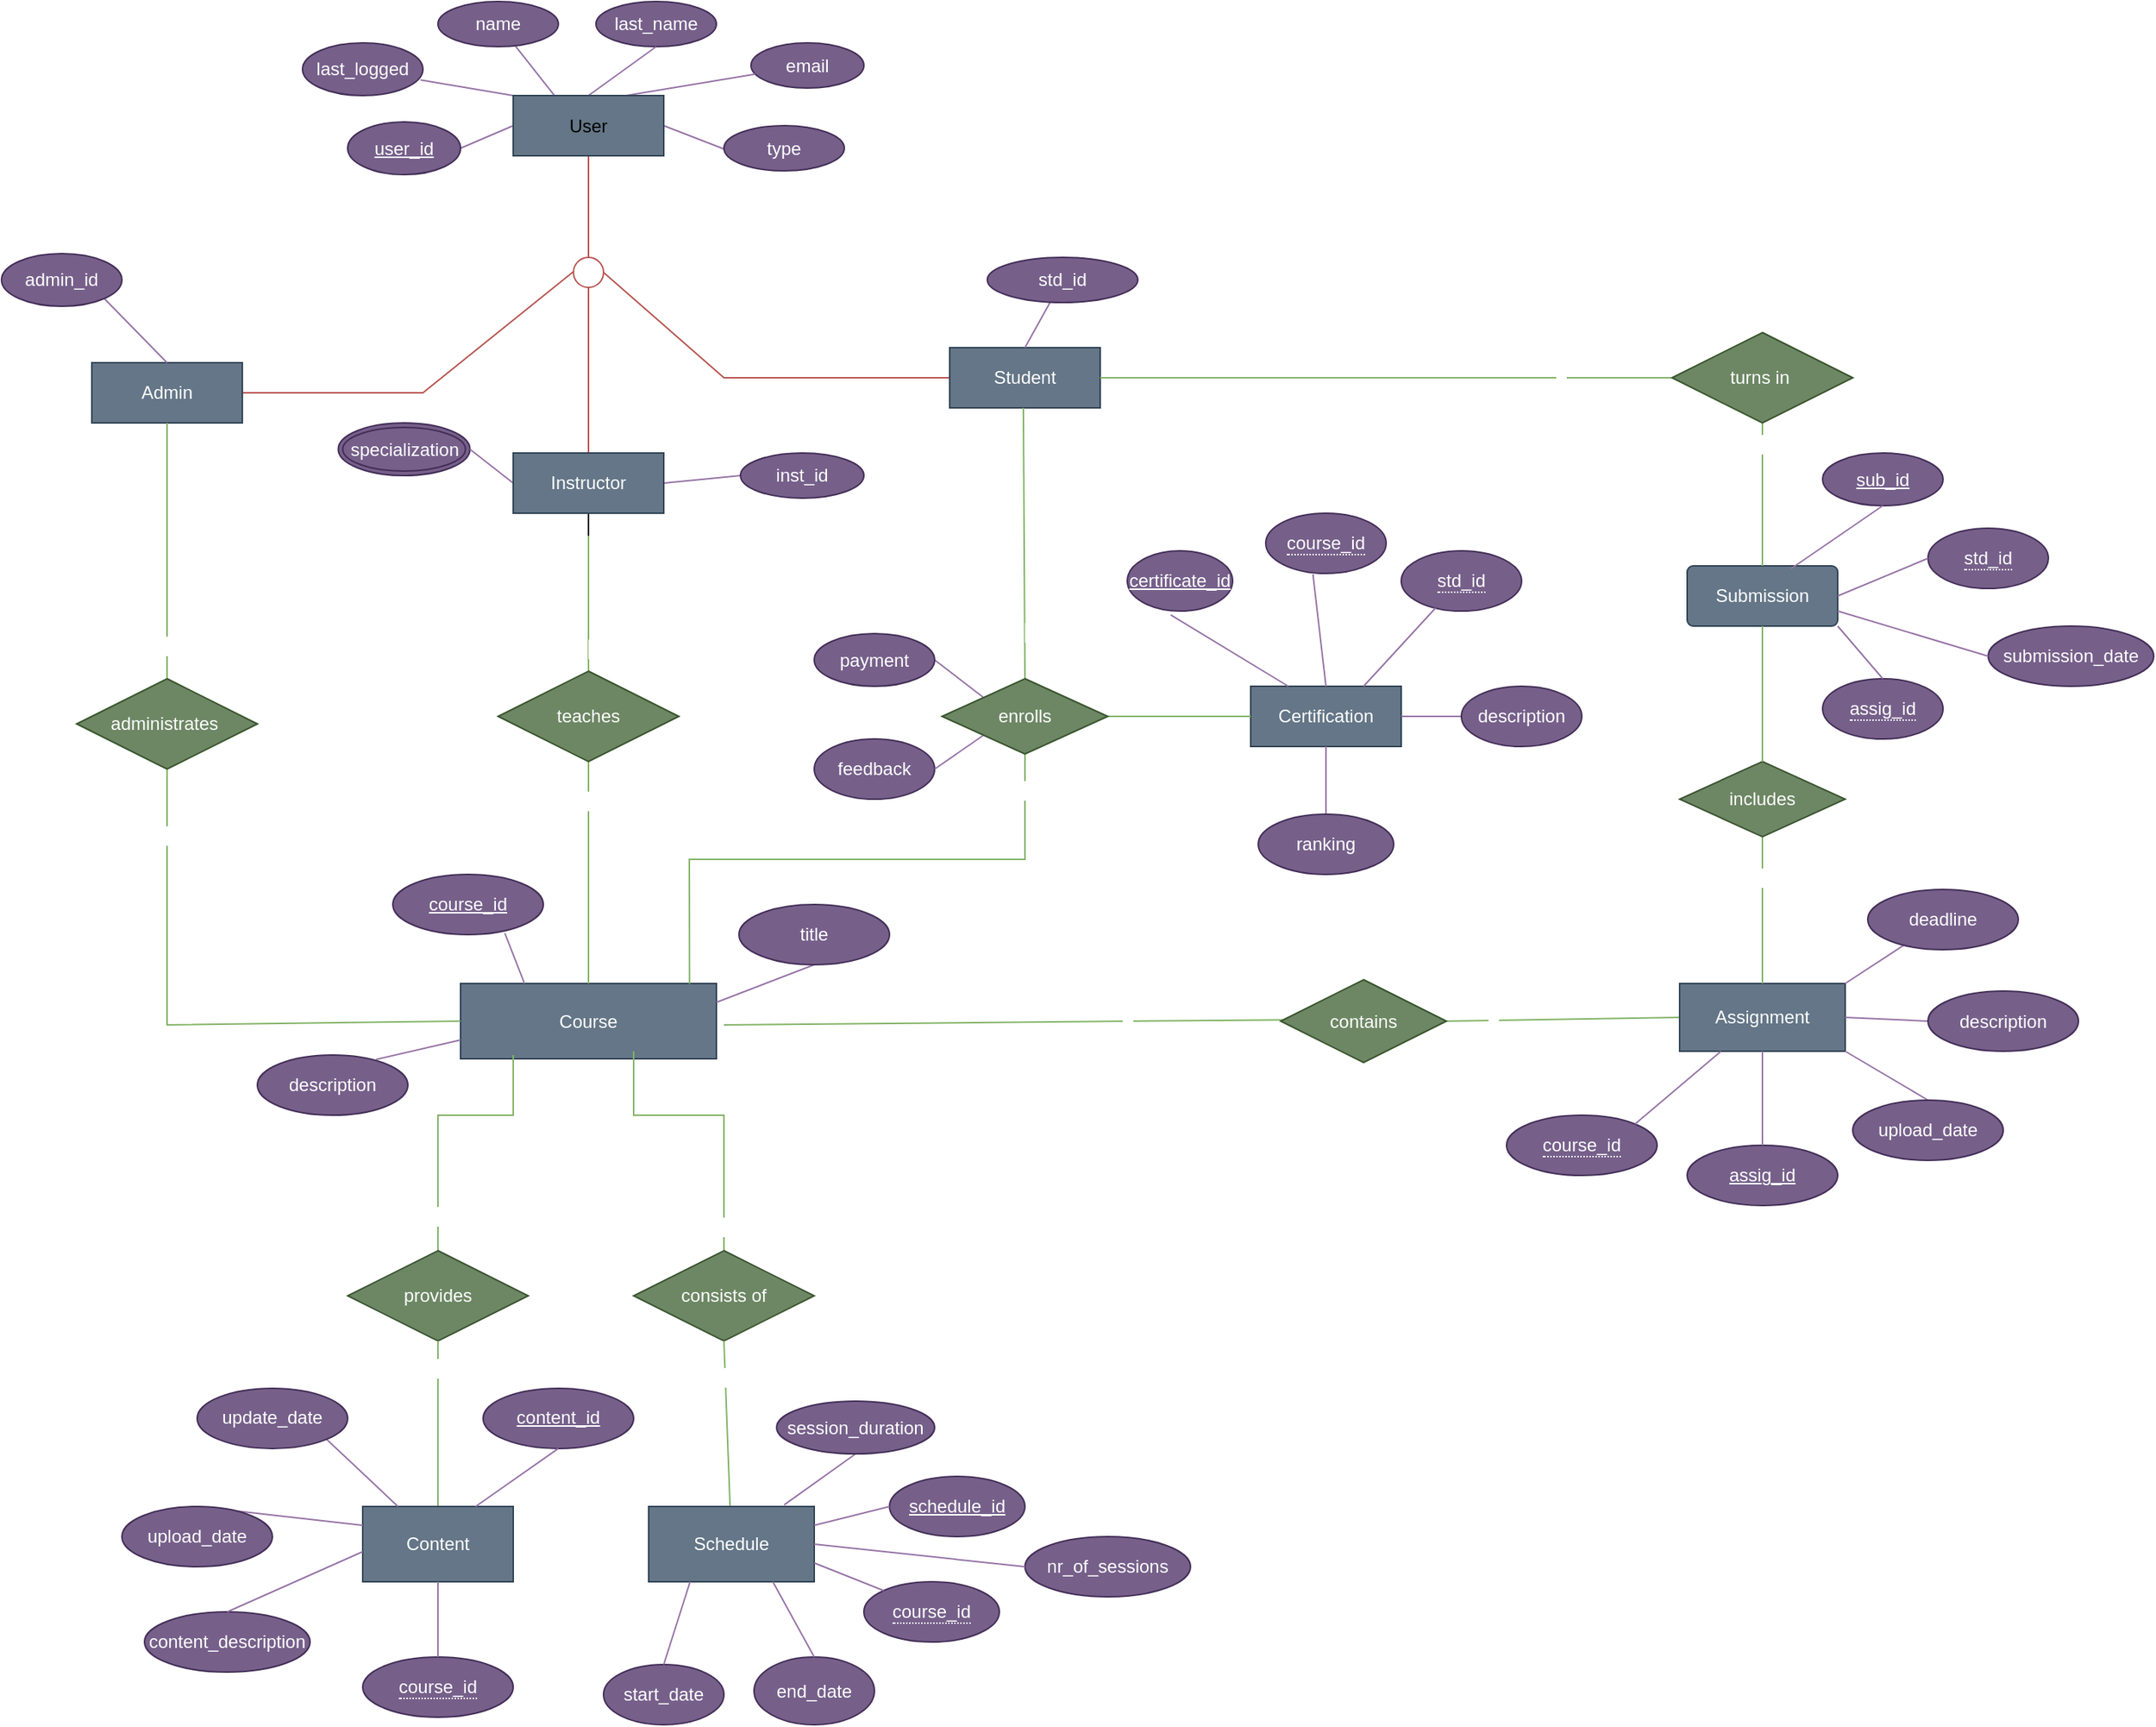 <mxfile pages="1">
    <diagram name="Page-1" id="Ex_LOpiX1bTE0HjQlcWH">
        <mxGraphModel dx="2077" dy="2112" grid="1" gridSize="10" guides="1" tooltips="1" connect="1" arrows="1" fold="1" page="1" pageScale="1" pageWidth="850" pageHeight="1100" background="none" math="0" shadow="0">
            <root>
                <mxCell id="0"/>
                <mxCell id="1" parent="0"/>
                <mxCell id="QeVsfK4hTUTbqEL9YIG4-4" value="&lt;font&gt;d&lt;/font&gt;" style="ellipse;whiteSpace=wrap;html=1;aspect=fixed;fillColor=none;strokeColor=#b85450;fontColor=#FFFFFF;" parent="1" vertex="1">
                    <mxGeometry x="100" y="120" width="20" height="20" as="geometry"/>
                </mxCell>
                <mxCell id="QeVsfK4hTUTbqEL9YIG4-6" value="" style="endArrow=none;html=1;rounded=0;entryX=0.5;entryY=0;entryDx=0;entryDy=0;fillColor=#f8cecc;strokeColor=#b85450;fontColor=#FFFFFF;startArrow=none;" parent="1" target="QeVsfK4hTUTbqEL9YIG4-4" edge="1">
                    <mxGeometry relative="1" as="geometry">
                        <mxPoint x="110" y="70" as="sourcePoint"/>
                        <mxPoint x="270" y="100" as="targetPoint"/>
                    </mxGeometry>
                </mxCell>
                <mxCell id="QeVsfK4hTUTbqEL9YIG4-10" value="" style="endArrow=none;html=1;rounded=0;entryX=0;entryY=0.5;entryDx=0;entryDy=0;fillColor=#f8cecc;strokeColor=#b85450;fontColor=#FFFFFF;" parent="1" target="QeVsfK4hTUTbqEL9YIG4-17" edge="1">
                    <mxGeometry relative="1" as="geometry">
                        <mxPoint x="120" y="130" as="sourcePoint"/>
                        <mxPoint x="180" y="190.5" as="targetPoint"/>
                        <Array as="points">
                            <mxPoint x="200" y="200"/>
                        </Array>
                    </mxGeometry>
                </mxCell>
                <mxCell id="QeVsfK4hTUTbqEL9YIG4-11" value="" style="endArrow=none;html=1;rounded=0;entryX=0.5;entryY=0;entryDx=0;entryDy=0;fillColor=#f8cecc;strokeColor=#b85450;fontColor=#FFFFFF;" parent="1" target="QeVsfK4hTUTbqEL9YIG4-16" edge="1">
                    <mxGeometry relative="1" as="geometry">
                        <mxPoint x="110" y="140" as="sourcePoint"/>
                        <mxPoint x="110" y="230" as="targetPoint"/>
                    </mxGeometry>
                </mxCell>
                <mxCell id="QeVsfK4hTUTbqEL9YIG4-13" value="" style="endArrow=none;html=1;rounded=0;exitX=1;exitY=0.5;exitDx=0;exitDy=0;fillColor=#f8cecc;strokeColor=#b85450;fontColor=#FFFFFF;" parent="1" source="QeVsfK4hTUTbqEL9YIG4-15" edge="1">
                    <mxGeometry relative="1" as="geometry">
                        <mxPoint x="20" y="180" as="sourcePoint"/>
                        <mxPoint x="100" y="129.5" as="targetPoint"/>
                        <Array as="points">
                            <mxPoint y="210"/>
                        </Array>
                    </mxGeometry>
                </mxCell>
                <mxCell id="QeVsfK4hTUTbqEL9YIG4-15" value="Admin" style="whiteSpace=wrap;html=1;align=center;fillColor=#647687;strokeColor=#314354;fontColor=#ffffff;" parent="1" vertex="1">
                    <mxGeometry x="-220" y="190" width="100" height="40" as="geometry"/>
                </mxCell>
                <mxCell id="QeVsfK4hTUTbqEL9YIG4-17" value="Student" style="whiteSpace=wrap;html=1;align=center;fillColor=#647687;strokeColor=#314354;fontColor=#ffffff;" parent="1" vertex="1">
                    <mxGeometry x="350" y="180" width="100" height="40" as="geometry"/>
                </mxCell>
                <mxCell id="QeVsfK4hTUTbqEL9YIG4-91" style="edgeStyle=orthogonalEdgeStyle;rounded=0;orthogonalLoop=1;jettySize=auto;html=1;fontColor=#FFFFFF;" parent="1" edge="1">
                    <mxGeometry relative="1" as="geometry">
                        <mxPoint x="130" y="660" as="targetPoint"/>
                        <mxPoint x="130" y="660" as="sourcePoint"/>
                    </mxGeometry>
                </mxCell>
                <mxCell id="QeVsfK4hTUTbqEL9YIG4-21" value="Course" style="whiteSpace=wrap;html=1;align=center;fillColor=#647687;strokeColor=#314354;fontColor=#ffffff;" parent="1" vertex="1">
                    <mxGeometry x="25" y="602.5" width="170" height="50" as="geometry"/>
                </mxCell>
                <mxCell id="QeVsfK4hTUTbqEL9YIG4-24" value="enrolls" style="shape=rhombus;perimeter=rhombusPerimeter;whiteSpace=wrap;html=1;align=center;fillColor=#d5e8d4;strokeColor=#82b366;fontColor=#FFFFFF;" parent="1" vertex="1">
                    <mxGeometry x="345" y="400" width="110" height="50" as="geometry"/>
                </mxCell>
                <mxCell id="QeVsfK4hTUTbqEL9YIG4-32" value="" style="endArrow=none;html=1;rounded=0;exitX=0.5;exitY=1;exitDx=0;exitDy=0;fillColor=#d5e8d4;strokeColor=#82b366;fontColor=#FFFFFF;" parent="1" source="QeVsfK4hTUTbqEL9YIG4-15" target="QeVsfK4hTUTbqEL9YIG4-33" edge="1">
                    <mxGeometry relative="1" as="geometry">
                        <mxPoint x="-180" y="240" as="sourcePoint"/>
                        <mxPoint x="-22" y="440" as="targetPoint"/>
                    </mxGeometry>
                </mxCell>
                <mxCell id="QeVsfK4hTUTbqEL9YIG4-36" value="1" style="edgeLabel;html=1;align=center;verticalAlign=middle;resizable=0;points=[];fontColor=#FFFFFF;" parent="QeVsfK4hTUTbqEL9YIG4-32" vertex="1" connectable="0">
                    <mxGeometry x="0.744" relative="1" as="geometry">
                        <mxPoint as="offset"/>
                    </mxGeometry>
                </mxCell>
                <mxCell id="QeVsfK4hTUTbqEL9YIG4-33" value="administrates&amp;nbsp;" style="shape=rhombus;perimeter=rhombusPerimeter;whiteSpace=wrap;html=1;align=center;fillColor=#d5e8d4;strokeColor=#82b366;fontColor=#FFFFFF;" parent="1" vertex="1">
                    <mxGeometry x="-230" y="400" width="120" height="60" as="geometry"/>
                </mxCell>
                <mxCell id="QeVsfK4hTUTbqEL9YIG4-34" value="" style="endArrow=none;html=1;rounded=0;exitX=0.5;exitY=1;exitDx=0;exitDy=0;entryX=0;entryY=0.5;entryDx=0;entryDy=0;fillColor=#d5e8d4;strokeColor=#82b366;fontColor=#FFFFFF;" parent="1" source="QeVsfK4hTUTbqEL9YIG4-33" target="QeVsfK4hTUTbqEL9YIG4-21" edge="1">
                    <mxGeometry relative="1" as="geometry">
                        <mxPoint x="-60" y="520" as="sourcePoint"/>
                        <mxPoint x="-20" y="550" as="targetPoint"/>
                        <Array as="points">
                            <mxPoint x="-170" y="630"/>
                        </Array>
                    </mxGeometry>
                </mxCell>
                <mxCell id="QeVsfK4hTUTbqEL9YIG4-37" value="N" style="edgeLabel;html=1;align=center;verticalAlign=middle;resizable=0;points=[];fontColor=#FFFFFF;" parent="QeVsfK4hTUTbqEL9YIG4-34" vertex="1" connectable="0">
                    <mxGeometry x="-0.762" y="-2" relative="1" as="geometry">
                        <mxPoint as="offset"/>
                    </mxGeometry>
                </mxCell>
                <mxCell id="QeVsfK4hTUTbqEL9YIG4-35" value="" style="endArrow=none;html=1;rounded=0;exitX=0.5;exitY=1;exitDx=0;exitDy=0;entryX=0.5;entryY=0;entryDx=0;entryDy=0;fontColor=#FFFFFF;" parent="1" source="QeVsfK4hTUTbqEL9YIG4-16" target="QeVsfK4hTUTbqEL9YIG4-38" edge="1">
                    <mxGeometry relative="1" as="geometry">
                        <mxPoint x="80" y="330" as="sourcePoint"/>
                        <mxPoint x="110" y="370" as="targetPoint"/>
                    </mxGeometry>
                </mxCell>
                <mxCell id="QeVsfK4hTUTbqEL9YIG4-40" value="N" style="edgeLabel;html=1;align=center;verticalAlign=middle;resizable=0;points=[];fontColor=#FFFFFF;" parent="QeVsfK4hTUTbqEL9YIG4-35" vertex="1" connectable="0">
                    <mxGeometry x="0.652" y="4" relative="1" as="geometry">
                        <mxPoint as="offset"/>
                    </mxGeometry>
                </mxCell>
                <mxCell id="QeVsfK4hTUTbqEL9YIG4-38" value="teaches" style="shape=rhombus;perimeter=rhombusPerimeter;whiteSpace=wrap;html=1;align=center;fillColor=#d5e8d4;strokeColor=#82b366;fontColor=#FFFFFF;" parent="1" vertex="1">
                    <mxGeometry x="50" y="395" width="120" height="60" as="geometry"/>
                </mxCell>
                <mxCell id="QeVsfK4hTUTbqEL9YIG4-39" value="" style="endArrow=none;html=1;rounded=0;exitX=0.5;exitY=1;exitDx=0;exitDy=0;entryX=0.5;entryY=0;entryDx=0;entryDy=0;fillColor=#d5e8d4;strokeColor=#82b366;fontColor=#FFFFFF;" parent="1" source="QeVsfK4hTUTbqEL9YIG4-38" target="QeVsfK4hTUTbqEL9YIG4-21" edge="1">
                    <mxGeometry relative="1" as="geometry">
                        <mxPoint x="90" y="510" as="sourcePoint"/>
                        <mxPoint x="110" y="590" as="targetPoint"/>
                    </mxGeometry>
                </mxCell>
                <mxCell id="QeVsfK4hTUTbqEL9YIG4-41" value="N" style="edgeLabel;html=1;align=center;verticalAlign=middle;resizable=0;points=[];fontColor=#FFFFFF;" parent="QeVsfK4hTUTbqEL9YIG4-39" vertex="1" connectable="0">
                    <mxGeometry x="-0.649" y="-3" relative="1" as="geometry">
                        <mxPoint as="offset"/>
                    </mxGeometry>
                </mxCell>
                <mxCell id="QeVsfK4hTUTbqEL9YIG4-42" value="" style="endArrow=none;html=1;rounded=0;entryX=0.06;entryY=0.483;entryDx=0;entryDy=0;entryPerimeter=0;fillColor=#d5e8d4;strokeColor=#82b366;fontColor=#FFFFFF;" parent="1" target="QeVsfK4hTUTbqEL9YIG4-44" edge="1">
                    <mxGeometry relative="1" as="geometry">
                        <mxPoint x="200" y="630" as="sourcePoint"/>
                        <mxPoint x="425" y="614.5" as="targetPoint"/>
                    </mxGeometry>
                </mxCell>
                <mxCell id="QeVsfK4hTUTbqEL9YIG4-62" value="1" style="edgeLabel;html=1;align=center;verticalAlign=middle;resizable=0;points=[];fontColor=#FFFFFF;" parent="QeVsfK4hTUTbqEL9YIG4-42" vertex="1" connectable="0">
                    <mxGeometry x="0.421" y="2" relative="1" as="geometry">
                        <mxPoint as="offset"/>
                    </mxGeometry>
                </mxCell>
                <mxCell id="QeVsfK4hTUTbqEL9YIG4-44" value="contains" style="shape=rhombus;perimeter=rhombusPerimeter;whiteSpace=wrap;html=1;align=center;fillColor=#d5e8d4;strokeColor=#82b366;fontColor=#FFFFFF;" parent="1" vertex="1">
                    <mxGeometry x="570" y="600" width="110" height="55" as="geometry"/>
                </mxCell>
                <mxCell id="QeVsfK4hTUTbqEL9YIG4-45" value="" style="endArrow=none;html=1;rounded=0;exitX=1;exitY=0.5;exitDx=0;exitDy=0;entryX=0;entryY=0.5;entryDx=0;entryDy=0;fillColor=#d5e8d4;strokeColor=#82b366;fontColor=#FFFFFF;" parent="1" source="QeVsfK4hTUTbqEL9YIG4-44" target="QeVsfK4hTUTbqEL9YIG4-46" edge="1">
                    <mxGeometry relative="1" as="geometry">
                        <mxPoint x="490" y="615" as="sourcePoint"/>
                        <mxPoint x="650" y="614.5" as="targetPoint"/>
                    </mxGeometry>
                </mxCell>
                <mxCell id="QeVsfK4hTUTbqEL9YIG4-63" value="N" style="edgeLabel;html=1;align=center;verticalAlign=middle;resizable=0;points=[];fontColor=#FFFFFF;" parent="QeVsfK4hTUTbqEL9YIG4-45" vertex="1" connectable="0">
                    <mxGeometry x="-0.607" y="-1" relative="1" as="geometry">
                        <mxPoint as="offset"/>
                    </mxGeometry>
                </mxCell>
                <mxCell id="QeVsfK4hTUTbqEL9YIG4-46" value="Assignment" style="whiteSpace=wrap;html=1;align=center;fillColor=#647687;strokeColor=#314354;fontColor=#ffffff;" parent="1" vertex="1">
                    <mxGeometry x="835" y="602.5" width="110" height="45" as="geometry"/>
                </mxCell>
                <mxCell id="QeVsfK4hTUTbqEL9YIG4-49" value="" style="endArrow=none;html=1;rounded=0;entryX=0.5;entryY=0;entryDx=0;entryDy=0;exitX=0.5;exitY=1;exitDx=0;exitDy=0;fillColor=#d5e8d4;strokeColor=#82b366;fontColor=#FFFFFF;" parent="1" source="QeVsfK4hTUTbqEL9YIG4-50" target="QeVsfK4hTUTbqEL9YIG4-46" edge="1">
                    <mxGeometry relative="1" as="geometry">
                        <mxPoint x="625" y="500" as="sourcePoint"/>
                        <mxPoint x="700" y="500" as="targetPoint"/>
                    </mxGeometry>
                </mxCell>
                <mxCell id="QeVsfK4hTUTbqEL9YIG4-60" value="1" style="edgeLabel;html=1;align=center;verticalAlign=middle;resizable=0;points=[];fontColor=#FFFFFF;" parent="QeVsfK4hTUTbqEL9YIG4-49" vertex="1" connectable="0">
                    <mxGeometry x="-0.447" y="2" relative="1" as="geometry">
                        <mxPoint as="offset"/>
                    </mxGeometry>
                </mxCell>
                <mxCell id="QeVsfK4hTUTbqEL9YIG4-50" value="includes" style="shape=rhombus;perimeter=rhombusPerimeter;whiteSpace=wrap;html=1;align=center;fillColor=#6d8764;strokeColor=#3A5431;fontColor=#FFFFFF;" parent="1" vertex="1">
                    <mxGeometry x="835" y="455" width="110" height="50" as="geometry"/>
                </mxCell>
                <mxCell id="QeVsfK4hTUTbqEL9YIG4-53" value="Submission" style="rounded=1;arcSize=10;whiteSpace=wrap;html=1;align=center;fillColor=#647687;strokeColor=#314354;fontColor=#ffffff;" parent="1" vertex="1">
                    <mxGeometry x="840" y="325" width="100" height="40" as="geometry"/>
                </mxCell>
                <mxCell id="QeVsfK4hTUTbqEL9YIG4-54" value="" style="endArrow=none;html=1;rounded=0;entryX=0;entryY=0.5;entryDx=0;entryDy=0;exitX=1;exitY=0.5;exitDx=0;exitDy=0;fillColor=#d5e8d4;strokeColor=#82b366;fontColor=#FFFFFF;" parent="1" source="QeVsfK4hTUTbqEL9YIG4-17" target="QeVsfK4hTUTbqEL9YIG4-55" edge="1">
                    <mxGeometry relative="1" as="geometry">
                        <mxPoint x="290" y="209.5" as="sourcePoint"/>
                        <mxPoint x="450" y="209.5" as="targetPoint"/>
                    </mxGeometry>
                </mxCell>
                <mxCell id="QeVsfK4hTUTbqEL9YIG4-58" value="1" style="edgeLabel;html=1;align=center;verticalAlign=middle;resizable=0;points=[];fontColor=#FFFFFF;" parent="QeVsfK4hTUTbqEL9YIG4-54" vertex="1" connectable="0">
                    <mxGeometry x="0.611" y="-1" relative="1" as="geometry">
                        <mxPoint as="offset"/>
                    </mxGeometry>
                </mxCell>
                <mxCell id="QeVsfK4hTUTbqEL9YIG4-55" value="turns in&amp;nbsp;" style="shape=rhombus;perimeter=rhombusPerimeter;whiteSpace=wrap;html=1;align=center;fillColor=#d5e8d4;strokeColor=#82b366;fontColor=#FFFFFF;" parent="1" vertex="1">
                    <mxGeometry x="830" y="170" width="120" height="60" as="geometry"/>
                </mxCell>
                <mxCell id="QeVsfK4hTUTbqEL9YIG4-57" value="" style="endArrow=none;html=1;rounded=0;entryX=0.5;entryY=0;entryDx=0;entryDy=0;exitX=0.5;exitY=1;exitDx=0;exitDy=0;fillColor=#d5e8d4;strokeColor=#82b366;fontColor=#FFFFFF;" parent="1" source="QeVsfK4hTUTbqEL9YIG4-55" target="QeVsfK4hTUTbqEL9YIG4-53" edge="1">
                    <mxGeometry relative="1" as="geometry">
                        <mxPoint x="880" y="240" as="sourcePoint"/>
                        <mxPoint x="835" y="290" as="targetPoint"/>
                        <Array as="points"/>
                    </mxGeometry>
                </mxCell>
                <mxCell id="QeVsfK4hTUTbqEL9YIG4-59" value="1" style="edgeLabel;html=1;align=center;verticalAlign=middle;resizable=0;points=[];fontColor=#FFFFFF;" parent="QeVsfK4hTUTbqEL9YIG4-57" vertex="1" connectable="0">
                    <mxGeometry x="-0.702" y="2" relative="1" as="geometry">
                        <mxPoint as="offset"/>
                    </mxGeometry>
                </mxCell>
                <mxCell id="QeVsfK4hTUTbqEL9YIG4-64" value="" style="endArrow=none;html=1;rounded=0;exitX=0.5;exitY=0;exitDx=0;exitDy=0;fillColor=#d5e8d4;strokeColor=#82b366;fontColor=#FFFFFF;" parent="1" source="QeVsfK4hTUTbqEL9YIG4-65" edge="1">
                    <mxGeometry relative="1" as="geometry">
                        <mxPoint x="-60" y="700" as="sourcePoint"/>
                        <mxPoint x="60" y="650" as="targetPoint"/>
                        <Array as="points">
                            <mxPoint x="10" y="700"/>
                            <mxPoint x="10" y="690"/>
                            <mxPoint x="60" y="690"/>
                        </Array>
                    </mxGeometry>
                </mxCell>
                <mxCell id="QeVsfK4hTUTbqEL9YIG4-78" value="1" style="edgeLabel;html=1;align=center;verticalAlign=middle;resizable=0;points=[];fontColor=#FFFFFF;" parent="QeVsfK4hTUTbqEL9YIG4-64" vertex="1" connectable="0">
                    <mxGeometry x="-0.746" y="-1" relative="1" as="geometry">
                        <mxPoint as="offset"/>
                    </mxGeometry>
                </mxCell>
                <mxCell id="QeVsfK4hTUTbqEL9YIG4-65" value="provides" style="shape=rhombus;perimeter=rhombusPerimeter;whiteSpace=wrap;html=1;align=center;fillColor=#6d8764;strokeColor=#3A5431;fontColor=#FFFFFF;" parent="1" vertex="1">
                    <mxGeometry x="-50" y="780" width="120" height="60" as="geometry"/>
                </mxCell>
                <mxCell id="QeVsfK4hTUTbqEL9YIG4-75" value="" style="endArrow=none;html=1;rounded=0;entryX=0.5;entryY=1;entryDx=0;entryDy=0;exitX=0.5;exitY=0;exitDx=0;exitDy=0;fillColor=#d5e8d4;strokeColor=#82b366;fontColor=#FFFFFF;" parent="1" source="QeVsfK4hTUTbqEL9YIG4-77" target="QeVsfK4hTUTbqEL9YIG4-65" edge="1">
                    <mxGeometry relative="1" as="geometry">
                        <mxPoint x="-390" y="700" as="sourcePoint"/>
                        <mxPoint x="-230" y="700" as="targetPoint"/>
                    </mxGeometry>
                </mxCell>
                <mxCell id="QeVsfK4hTUTbqEL9YIG4-79" value="N" style="edgeLabel;html=1;align=center;verticalAlign=middle;resizable=0;points=[];fontColor=#FFFFFF;" parent="QeVsfK4hTUTbqEL9YIG4-75" vertex="1" connectable="0">
                    <mxGeometry x="0.685" relative="1" as="geometry">
                        <mxPoint as="offset"/>
                    </mxGeometry>
                </mxCell>
                <mxCell id="QeVsfK4hTUTbqEL9YIG4-77" value="Content" style="whiteSpace=wrap;html=1;align=center;fillColor=#647687;strokeColor=#314354;fontColor=#ffffff;" parent="1" vertex="1">
                    <mxGeometry x="-40" y="950" width="100" height="50" as="geometry"/>
                </mxCell>
                <mxCell id="QeVsfK4hTUTbqEL9YIG4-80" value="" style="endArrow=none;html=1;rounded=0;exitX=0.75;exitY=1;exitDx=0;exitDy=0;entryX=0.5;entryY=0;entryDx=0;entryDy=0;fillColor=#d5e8d4;strokeColor=#82b366;fontColor=#FFFFFF;" parent="1" target="QeVsfK4hTUTbqEL9YIG4-81" edge="1">
                    <mxGeometry relative="1" as="geometry">
                        <mxPoint x="140" y="647.5" as="sourcePoint"/>
                        <mxPoint x="200" y="760" as="targetPoint"/>
                        <Array as="points">
                            <mxPoint x="140" y="690"/>
                            <mxPoint x="200" y="690"/>
                        </Array>
                    </mxGeometry>
                </mxCell>
                <mxCell id="QeVsfK4hTUTbqEL9YIG4-97" value="1" style="edgeLabel;html=1;align=center;verticalAlign=middle;resizable=0;points=[];fontColor=#FFFFFF;" parent="QeVsfK4hTUTbqEL9YIG4-80" vertex="1" connectable="0">
                    <mxGeometry x="0.836" y="2" relative="1" as="geometry">
                        <mxPoint as="offset"/>
                    </mxGeometry>
                </mxCell>
                <mxCell id="QeVsfK4hTUTbqEL9YIG4-81" value="consists of" style="shape=rhombus;perimeter=rhombusPerimeter;whiteSpace=wrap;html=1;align=center;fillColor=#6d8764;strokeColor=#3A5431;fontColor=#FFFFFF;" parent="1" vertex="1">
                    <mxGeometry x="140" y="780" width="120" height="60" as="geometry"/>
                </mxCell>
                <mxCell id="QeVsfK4hTUTbqEL9YIG4-82" value="" style="endArrow=none;html=1;rounded=0;exitX=0.5;exitY=1;exitDx=0;exitDy=0;fillColor=#d5e8d4;strokeColor=#82b366;fontColor=#FFFFFF;" parent="1" source="QeVsfK4hTUTbqEL9YIG4-81" target="QeVsfK4hTUTbqEL9YIG4-83" edge="1">
                    <mxGeometry relative="1" as="geometry">
                        <mxPoint x="170" y="910" as="sourcePoint"/>
                        <mxPoint x="220" y="920" as="targetPoint"/>
                    </mxGeometry>
                </mxCell>
                <mxCell id="QeVsfK4hTUTbqEL9YIG4-98" value="1" style="edgeLabel;html=1;align=center;verticalAlign=middle;resizable=0;points=[];fontColor=#FFFFFF;" parent="QeVsfK4hTUTbqEL9YIG4-82" vertex="1" connectable="0">
                    <mxGeometry x="-0.56" y="2" relative="1" as="geometry">
                        <mxPoint as="offset"/>
                    </mxGeometry>
                </mxCell>
                <mxCell id="QeVsfK4hTUTbqEL9YIG4-83" value="Schedule" style="whiteSpace=wrap;html=1;align=center;fillColor=#647687;strokeColor=#314354;fontColor=#FFFFFF;" parent="1" vertex="1">
                    <mxGeometry x="150" y="950" width="110" height="50" as="geometry"/>
                </mxCell>
                <mxCell id="QeVsfK4hTUTbqEL9YIG4-86" value="Certification" style="whiteSpace=wrap;html=1;align=center;fillColor=#647687;strokeColor=#314354;fontColor=#ffffff;" parent="1" vertex="1">
                    <mxGeometry x="550" y="405" width="100" height="40" as="geometry"/>
                </mxCell>
                <mxCell id="QeVsfK4hTUTbqEL9YIG4-87" value="" style="endArrow=none;html=1;rounded=0;exitX=1;exitY=0.5;exitDx=0;exitDy=0;entryX=0;entryY=0.5;entryDx=0;entryDy=0;fillColor=#d5e8d4;strokeColor=#82b366;fontColor=#FFFFFF;" parent="1" source="QeVsfK4hTUTbqEL9YIG4-24" target="QeVsfK4hTUTbqEL9YIG4-86" edge="1">
                    <mxGeometry relative="1" as="geometry">
                        <mxPoint x="290" y="430" as="sourcePoint"/>
                        <mxPoint x="380" y="375" as="targetPoint"/>
                    </mxGeometry>
                </mxCell>
                <mxCell id="QeVsfK4hTUTbqEL9YIG4-93" value="" style="endArrow=none;html=1;rounded=0;entryX=0.5;entryY=1;entryDx=0;entryDy=0;exitX=0.895;exitY=0.006;exitDx=0;exitDy=0;exitPerimeter=0;fillColor=#d5e8d4;strokeColor=#82b366;fontColor=#FFFFFF;" parent="1" source="QeVsfK4hTUTbqEL9YIG4-21" target="QeVsfK4hTUTbqEL9YIG4-24" edge="1">
                    <mxGeometry relative="1" as="geometry">
                        <mxPoint x="180" y="590" as="sourcePoint"/>
                        <mxPoint x="340" y="420" as="targetPoint"/>
                        <Array as="points">
                            <mxPoint x="177" y="520"/>
                            <mxPoint x="400" y="520"/>
                        </Array>
                    </mxGeometry>
                </mxCell>
                <mxCell id="QeVsfK4hTUTbqEL9YIG4-94" value="N" style="edgeLabel;html=1;align=center;verticalAlign=middle;resizable=0;points=[];fontColor=#FFFFFF;" parent="QeVsfK4hTUTbqEL9YIG4-93" vertex="1" connectable="0">
                    <mxGeometry x="0.877" relative="1" as="geometry">
                        <mxPoint as="offset"/>
                    </mxGeometry>
                </mxCell>
                <mxCell id="QeVsfK4hTUTbqEL9YIG4-130" value="last_name" style="ellipse;whiteSpace=wrap;html=1;align=center;fillColor=#76608a;strokeColor=#432D57;fontColor=#FFFFFF;" parent="1" vertex="1">
                    <mxGeometry x="115" y="-50" width="80" height="30" as="geometry"/>
                </mxCell>
                <mxCell id="QeVsfK4hTUTbqEL9YIG4-133" value="email" style="ellipse;whiteSpace=wrap;html=1;align=center;fillColor=#76608a;strokeColor=#432D57;fontColor=#FFFFFF;" parent="1" vertex="1">
                    <mxGeometry x="218" y="-22.5" width="75" height="30" as="geometry"/>
                </mxCell>
                <mxCell id="QeVsfK4hTUTbqEL9YIG4-134" value="" style="endArrow=none;html=1;rounded=0;entryX=0.75;entryY=0;entryDx=0;entryDy=0;fillColor=#e1d5e7;strokeColor=#9673a6;fontColor=#FFFFFF;" parent="1" source="QeVsfK4hTUTbqEL9YIG4-133" edge="1" target="20">
                    <mxGeometry relative="1" as="geometry">
                        <mxPoint x="100" y="270" as="sourcePoint"/>
                        <mxPoint x="160" y="32.5" as="targetPoint"/>
                    </mxGeometry>
                </mxCell>
                <mxCell id="QeVsfK4hTUTbqEL9YIG4-135" value="" style="endArrow=none;html=1;rounded=0;exitX=0.312;exitY=0.121;exitDx=0;exitDy=0;exitPerimeter=0;fillColor=#e1d5e7;strokeColor=#9673a6;fontColor=#FFFFFF;" parent="1" target="QeVsfK4hTUTbqEL9YIG4-136" edge="1" source="20">
                    <mxGeometry relative="1" as="geometry">
                        <mxPoint x="96.8" y="33.9" as="sourcePoint"/>
                        <mxPoint x="320" y="160" as="targetPoint"/>
                    </mxGeometry>
                </mxCell>
                <mxCell id="QeVsfK4hTUTbqEL9YIG4-136" value="name" style="ellipse;whiteSpace=wrap;html=1;align=center;fillColor=#76608a;strokeColor=#432D57;fontColor=#FFFFFF;" parent="1" vertex="1">
                    <mxGeometry x="10" y="-50" width="80" height="30" as="geometry"/>
                </mxCell>
                <mxCell id="QeVsfK4hTUTbqEL9YIG4-137" value="" style="endArrow=none;html=1;rounded=0;exitX=0.5;exitY=1;exitDx=0;exitDy=0;entryX=0.5;entryY=0;entryDx=0;entryDy=0;fillColor=#e1d5e7;strokeColor=#9673a6;fontColor=#FFFFFF;" parent="1" source="QeVsfK4hTUTbqEL9YIG4-130" edge="1" target="20">
                    <mxGeometry relative="1" as="geometry">
                        <mxPoint x="160" y="160" as="sourcePoint"/>
                        <mxPoint x="123.2" y="33.1" as="targetPoint"/>
                    </mxGeometry>
                </mxCell>
                <mxCell id="QeVsfK4hTUTbqEL9YIG4-151" value="&lt;span style=&quot;border-bottom: 1px dotted&quot;&gt;course_id&lt;/span&gt;" style="ellipse;whiteSpace=wrap;html=1;align=center;fillColor=#76608a;strokeColor=#432D57;fontColor=#FFFFFF;" parent="1" vertex="1">
                    <mxGeometry x="560" y="290" width="80" height="40" as="geometry"/>
                </mxCell>
                <mxCell id="QeVsfK4hTUTbqEL9YIG4-152" value="certificate_id" style="ellipse;whiteSpace=wrap;html=1;align=center;fontStyle=4;fillColor=#76608a;strokeColor=#432D57;fontColor=#FFFFFF;" parent="1" vertex="1">
                    <mxGeometry x="468" y="315" width="70" height="40" as="geometry"/>
                </mxCell>
                <mxCell id="QeVsfK4hTUTbqEL9YIG4-158" value="&lt;span style=&quot;border-bottom: 1px dotted&quot;&gt;std_id&lt;/span&gt;" style="ellipse;whiteSpace=wrap;html=1;align=center;fillColor=#76608a;strokeColor=#432D57;fontColor=#FFFFFF;" parent="1" vertex="1">
                    <mxGeometry x="650" y="315" width="80" height="40" as="geometry"/>
                </mxCell>
                <mxCell id="QeVsfK4hTUTbqEL9YIG4-159" value="" style="endArrow=none;html=1;rounded=0;exitX=0.788;exitY=0.075;exitDx=0;exitDy=0;exitPerimeter=0;entryX=0;entryY=0.75;entryDx=0;entryDy=0;fillColor=#e1d5e7;strokeColor=#9673a6;fontColor=#FFFFFF;" parent="1" source="QeVsfK4hTUTbqEL9YIG4-170" target="QeVsfK4hTUTbqEL9YIG4-21" edge="1">
                    <mxGeometry relative="1" as="geometry">
                        <mxPoint x="-20" y="655" as="sourcePoint"/>
                        <mxPoint x="140" y="655" as="targetPoint"/>
                    </mxGeometry>
                </mxCell>
                <mxCell id="QeVsfK4hTUTbqEL9YIG4-160" value="" style="endArrow=none;html=1;rounded=0;exitX=0.744;exitY=0.975;exitDx=0;exitDy=0;exitPerimeter=0;entryX=0.25;entryY=0;entryDx=0;entryDy=0;fillColor=#e1d5e7;strokeColor=#9673a6;fontColor=#FFFFFF;" parent="1" source="QeVsfK4hTUTbqEL9YIG4-167" target="QeVsfK4hTUTbqEL9YIG4-21" edge="1">
                    <mxGeometry relative="1" as="geometry">
                        <mxPoint x="190" y="560" as="sourcePoint"/>
                        <mxPoint x="350" y="560" as="targetPoint"/>
                    </mxGeometry>
                </mxCell>
                <mxCell id="QeVsfK4hTUTbqEL9YIG4-161" value="" style="endArrow=none;html=1;rounded=0;entryX=0.392;entryY=1.015;entryDx=0;entryDy=0;entryPerimeter=0;exitX=0.5;exitY=0;exitDx=0;exitDy=0;fillColor=#e1d5e7;strokeColor=#9673a6;fontColor=#FFFFFF;" parent="1" source="QeVsfK4hTUTbqEL9YIG4-86" target="QeVsfK4hTUTbqEL9YIG4-151" edge="1">
                    <mxGeometry relative="1" as="geometry">
                        <mxPoint x="580" y="400" as="sourcePoint"/>
                        <mxPoint x="620" y="349" as="targetPoint"/>
                    </mxGeometry>
                </mxCell>
                <mxCell id="QeVsfK4hTUTbqEL9YIG4-162" value="" style="endArrow=none;html=1;rounded=0;exitX=0.412;exitY=1.065;exitDx=0;exitDy=0;exitPerimeter=0;entryX=0.25;entryY=0;entryDx=0;entryDy=0;fillColor=#e1d5e7;strokeColor=#9673a6;fontColor=#FFFFFF;" parent="1" source="QeVsfK4hTUTbqEL9YIG4-152" target="QeVsfK4hTUTbqEL9YIG4-86" edge="1">
                    <mxGeometry relative="1" as="geometry">
                        <mxPoint x="480" y="390" as="sourcePoint"/>
                        <mxPoint x="640" y="390" as="targetPoint"/>
                    </mxGeometry>
                </mxCell>
                <mxCell id="QeVsfK4hTUTbqEL9YIG4-163" value="" style="endArrow=none;html=1;rounded=0;entryX=0.285;entryY=0.95;entryDx=0;entryDy=0;entryPerimeter=0;exitX=0.75;exitY=0;exitDx=0;exitDy=0;fillColor=#e1d5e7;strokeColor=#9673a6;fontColor=#FFFFFF;" parent="1" source="QeVsfK4hTUTbqEL9YIG4-86" target="QeVsfK4hTUTbqEL9YIG4-158" edge="1">
                    <mxGeometry relative="1" as="geometry">
                        <mxPoint x="640" y="400" as="sourcePoint"/>
                        <mxPoint x="690" y="370" as="targetPoint"/>
                    </mxGeometry>
                </mxCell>
                <mxCell id="QeVsfK4hTUTbqEL9YIG4-165" value="schedule_id" style="ellipse;whiteSpace=wrap;html=1;align=center;fontStyle=4;fillColor=#76608a;strokeColor=#432D57;fontColor=#FFFFFF;" parent="1" vertex="1">
                    <mxGeometry x="310" y="930" width="90" height="40" as="geometry"/>
                </mxCell>
                <mxCell id="QeVsfK4hTUTbqEL9YIG4-166" value="sub_id" style="ellipse;whiteSpace=wrap;html=1;align=center;fontStyle=4;fillColor=#76608a;strokeColor=#432D57;fontColor=#FFFFFF;" parent="1" vertex="1">
                    <mxGeometry x="930" y="250" width="80" height="35" as="geometry"/>
                </mxCell>
                <mxCell id="QeVsfK4hTUTbqEL9YIG4-167" value="course_id" style="ellipse;whiteSpace=wrap;html=1;align=center;fontStyle=4;fillColor=#76608a;strokeColor=#432D57;fontColor=#FFFFFF;" parent="1" vertex="1">
                    <mxGeometry x="-20" y="530" width="100" height="40" as="geometry"/>
                </mxCell>
                <mxCell id="QeVsfK4hTUTbqEL9YIG4-168" value="assig_id" style="ellipse;whiteSpace=wrap;html=1;align=center;fontStyle=4;fillColor=#76608a;strokeColor=#432D57;fontColor=#FFFFFF;" parent="1" vertex="1">
                    <mxGeometry x="840" y="710" width="100" height="40" as="geometry"/>
                </mxCell>
                <mxCell id="QeVsfK4hTUTbqEL9YIG4-170" value="description" style="ellipse;whiteSpace=wrap;html=1;align=center;fillColor=#76608a;strokeColor=#432D57;fontColor=#FFFFFF;" parent="1" vertex="1">
                    <mxGeometry x="-110" y="650" width="100" height="40" as="geometry"/>
                </mxCell>
                <mxCell id="QeVsfK4hTUTbqEL9YIG4-172" value="&lt;span style=&quot;border-bottom: 1px dotted&quot;&gt;course_id&lt;/span&gt;" style="ellipse;whiteSpace=wrap;html=1;align=center;fillColor=#76608a;strokeColor=#432D57;fontColor=#FFFFFF;" parent="1" vertex="1">
                    <mxGeometry x="720" y="690" width="100" height="40" as="geometry"/>
                </mxCell>
                <mxCell id="QeVsfK4hTUTbqEL9YIG4-173" value="&lt;span style=&quot;border-bottom: 1px dotted&quot;&gt;assig_id&lt;/span&gt;" style="ellipse;whiteSpace=wrap;html=1;align=center;fillColor=#76608a;strokeColor=#432D57;fontColor=#FFFFFF;" parent="1" vertex="1">
                    <mxGeometry x="930" y="400" width="80" height="40" as="geometry"/>
                </mxCell>
                <mxCell id="QeVsfK4hTUTbqEL9YIG4-174" value="&lt;span style=&quot;border-bottom: 1px dotted&quot;&gt;std_id&lt;/span&gt;" style="ellipse;whiteSpace=wrap;html=1;align=center;fillColor=#76608a;strokeColor=#432D57;fontColor=#FFFFFF;" parent="1" vertex="1">
                    <mxGeometry x="1000" y="300" width="80" height="40" as="geometry"/>
                </mxCell>
                <mxCell id="QeVsfK4hTUTbqEL9YIG4-176" value="&lt;span style=&quot;border-bottom: 1px dotted&quot;&gt;course_id&lt;/span&gt;" style="ellipse;whiteSpace=wrap;html=1;align=center;fillColor=#76608a;strokeColor=#432D57;fontColor=#FFFFFF;" parent="1" vertex="1">
                    <mxGeometry x="293" y="1000" width="90" height="40" as="geometry"/>
                </mxCell>
                <mxCell id="QeVsfK4hTUTbqEL9YIG4-177" value="content_description" style="ellipse;whiteSpace=wrap;html=1;align=center;fillColor=#76608a;strokeColor=#432D57;fontColor=#FFFFFF;" parent="1" vertex="1">
                    <mxGeometry x="-185" y="1020" width="110" height="40" as="geometry"/>
                </mxCell>
                <mxCell id="QeVsfK4hTUTbqEL9YIG4-178" value="start_date" style="ellipse;whiteSpace=wrap;html=1;align=center;fillColor=#76608a;strokeColor=#432D57;fontColor=#FFFFFF;" parent="1" vertex="1">
                    <mxGeometry x="120" y="1055" width="80" height="40" as="geometry"/>
                </mxCell>
                <mxCell id="QeVsfK4hTUTbqEL9YIG4-179" value="end_date" style="ellipse;whiteSpace=wrap;html=1;align=center;fillColor=#76608a;strokeColor=#432D57;fontColor=#FFFFFF;" parent="1" vertex="1">
                    <mxGeometry x="220" y="1050" width="80" height="45" as="geometry"/>
                </mxCell>
                <mxCell id="QeVsfK4hTUTbqEL9YIG4-181" value="" style="endArrow=none;html=1;rounded=0;exitX=0.5;exitY=1;exitDx=0;exitDy=0;entryX=0.5;entryY=0;entryDx=0;entryDy=0;fillColor=#e1d5e7;strokeColor=#9673a6;fontColor=#FFFFFF;startArrow=none;" parent="1" source="QeVsfK4hTUTbqEL9YIG4-46" target="QeVsfK4hTUTbqEL9YIG4-168" edge="1">
                    <mxGeometry relative="1" as="geometry">
                        <mxPoint x="885" y="675" as="sourcePoint"/>
                        <mxPoint x="880" y="790" as="targetPoint"/>
                    </mxGeometry>
                </mxCell>
                <mxCell id="QeVsfK4hTUTbqEL9YIG4-182" value="" style="endArrow=none;html=1;rounded=0;exitX=0.25;exitY=1;exitDx=0;exitDy=0;entryX=0.5;entryY=0;entryDx=0;entryDy=0;fillColor=#e1d5e7;strokeColor=#9673a6;fontColor=#FFFFFF;" parent="1" source="QeVsfK4hTUTbqEL9YIG4-83" target="QeVsfK4hTUTbqEL9YIG4-178" edge="1">
                    <mxGeometry relative="1" as="geometry">
                        <mxPoint x="190" y="1010" as="sourcePoint"/>
                        <mxPoint x="350" y="1010" as="targetPoint"/>
                    </mxGeometry>
                </mxCell>
                <mxCell id="QeVsfK4hTUTbqEL9YIG4-183" value="" style="endArrow=none;html=1;rounded=0;exitX=0.75;exitY=1;exitDx=0;exitDy=0;entryX=0.5;entryY=0;entryDx=0;entryDy=0;fillColor=#e1d5e7;strokeColor=#9673a6;fontColor=#FFFFFF;" parent="1" source="QeVsfK4hTUTbqEL9YIG4-83" target="QeVsfK4hTUTbqEL9YIG4-179" edge="1">
                    <mxGeometry relative="1" as="geometry">
                        <mxPoint x="360" y="900" as="sourcePoint"/>
                        <mxPoint x="520" y="900" as="targetPoint"/>
                    </mxGeometry>
                </mxCell>
                <mxCell id="QeVsfK4hTUTbqEL9YIG4-184" value="" style="endArrow=none;html=1;rounded=0;exitX=1;exitY=0.75;exitDx=0;exitDy=0;entryX=0;entryY=0;entryDx=0;entryDy=0;fillColor=#e1d5e7;strokeColor=#9673a6;fontColor=#FFFFFF;" parent="1" source="QeVsfK4hTUTbqEL9YIG4-83" target="QeVsfK4hTUTbqEL9YIG4-176" edge="1">
                    <mxGeometry relative="1" as="geometry">
                        <mxPoint x="360" y="900" as="sourcePoint"/>
                        <mxPoint x="520" y="900" as="targetPoint"/>
                    </mxGeometry>
                </mxCell>
                <mxCell id="QeVsfK4hTUTbqEL9YIG4-185" value="" style="endArrow=none;html=1;rounded=0;exitX=1;exitY=0.25;exitDx=0;exitDy=0;entryX=0;entryY=0.5;entryDx=0;entryDy=0;fillColor=#e1d5e7;strokeColor=#9673a6;fontColor=#FFFFFF;" parent="1" source="QeVsfK4hTUTbqEL9YIG4-83" target="QeVsfK4hTUTbqEL9YIG4-165" edge="1">
                    <mxGeometry relative="1" as="geometry">
                        <mxPoint x="360" y="900" as="sourcePoint"/>
                        <mxPoint x="520" y="900" as="targetPoint"/>
                    </mxGeometry>
                </mxCell>
                <mxCell id="QeVsfK4hTUTbqEL9YIG4-187" value="&lt;span style=&quot;border-bottom: 1px dotted&quot;&gt;course_id&lt;/span&gt;" style="ellipse;whiteSpace=wrap;html=1;align=center;fillColor=#76608a;strokeColor=#432D57;fontColor=#FFFFFF;" parent="1" vertex="1">
                    <mxGeometry x="-40" y="1050" width="100" height="40" as="geometry"/>
                </mxCell>
                <mxCell id="QeVsfK4hTUTbqEL9YIG4-188" value="" style="endArrow=none;html=1;rounded=0;entryX=0.5;entryY=1;entryDx=0;entryDy=0;exitX=0.5;exitY=0;exitDx=0;exitDy=0;fillColor=#e1d5e7;strokeColor=#9673a6;fontColor=#FFFFFF;" parent="1" source="QeVsfK4hTUTbqEL9YIG4-187" target="QeVsfK4hTUTbqEL9YIG4-77" edge="1">
                    <mxGeometry relative="1" as="geometry">
                        <mxPoint y="1039" as="sourcePoint"/>
                        <mxPoint x="160" y="1039" as="targetPoint"/>
                    </mxGeometry>
                </mxCell>
                <mxCell id="QeVsfK4hTUTbqEL9YIG4-189" value="" style="endArrow=none;html=1;rounded=0;exitX=0.5;exitY=0;exitDx=0;exitDy=0;fillColor=#e1d5e7;strokeColor=#9673a6;fontColor=#FFFFFF;" parent="1" source="QeVsfK4hTUTbqEL9YIG4-177" edge="1">
                    <mxGeometry relative="1" as="geometry">
                        <mxPoint x="-200" y="980" as="sourcePoint"/>
                        <mxPoint x="-40" y="980" as="targetPoint"/>
                    </mxGeometry>
                </mxCell>
                <mxCell id="QeVsfK4hTUTbqEL9YIG4-192" value="" style="endArrow=none;html=1;rounded=0;entryX=0.5;entryY=0;entryDx=0;entryDy=0;exitX=1;exitY=1;exitDx=0;exitDy=0;fillColor=#e1d5e7;strokeColor=#9673a6;fontColor=#FFFFFF;" parent="1" source="QeVsfK4hTUTbqEL9YIG4-53" target="QeVsfK4hTUTbqEL9YIG4-173" edge="1">
                    <mxGeometry relative="1" as="geometry">
                        <mxPoint x="810" y="370" as="sourcePoint"/>
                        <mxPoint x="970" y="370" as="targetPoint"/>
                    </mxGeometry>
                </mxCell>
                <mxCell id="QeVsfK4hTUTbqEL9YIG4-193" value="" style="endArrow=none;html=1;rounded=0;exitX=1;exitY=0.5;exitDx=0;exitDy=0;entryX=0;entryY=0.5;entryDx=0;entryDy=0;fillColor=#e1d5e7;strokeColor=#9673a6;fontColor=#FFFFFF;" parent="1" source="QeVsfK4hTUTbqEL9YIG4-53" target="QeVsfK4hTUTbqEL9YIG4-174" edge="1">
                    <mxGeometry relative="1" as="geometry">
                        <mxPoint x="830" y="329.5" as="sourcePoint"/>
                        <mxPoint x="990" y="329.5" as="targetPoint"/>
                        <Array as="points"/>
                    </mxGeometry>
                </mxCell>
                <mxCell id="QeVsfK4hTUTbqEL9YIG4-194" value="" style="endArrow=none;html=1;rounded=0;exitX=0.688;exitY=0.05;exitDx=0;exitDy=0;exitPerimeter=0;entryX=0.5;entryY=1;entryDx=0;entryDy=0;fillColor=#e1d5e7;strokeColor=#9673a6;fontColor=#FFFFFF;" parent="1" source="QeVsfK4hTUTbqEL9YIG4-53" target="QeVsfK4hTUTbqEL9YIG4-166" edge="1">
                    <mxGeometry relative="1" as="geometry">
                        <mxPoint x="780" y="269.5" as="sourcePoint"/>
                        <mxPoint x="940" y="269.5" as="targetPoint"/>
                    </mxGeometry>
                </mxCell>
                <mxCell id="QeVsfK4hTUTbqEL9YIG4-196" value="" style="endArrow=none;html=1;rounded=0;entryX=0.25;entryY=1;entryDx=0;entryDy=0;exitX=1;exitY=0;exitDx=0;exitDy=0;fillColor=#e1d5e7;strokeColor=#9673a6;fontColor=#FFFFFF;" parent="1" source="QeVsfK4hTUTbqEL9YIG4-172" target="QeVsfK4hTUTbqEL9YIG4-46" edge="1">
                    <mxGeometry relative="1" as="geometry">
                        <mxPoint x="680" y="680" as="sourcePoint"/>
                        <mxPoint x="840" y="680" as="targetPoint"/>
                    </mxGeometry>
                </mxCell>
                <mxCell id="sk798J-t8S1_1swlPKjx-3" value="" style="endArrow=none;html=1;rounded=0;fillColor=#e1d5e7;strokeColor=#9673a6;fontColor=#FFFFFF;exitX=1;exitY=0.5;exitDx=0;exitDy=0;" parent="1" edge="1" source="20">
                    <mxGeometry relative="1" as="geometry">
                        <mxPoint x="160" y="49.5" as="sourcePoint"/>
                        <mxPoint x="200" y="48" as="targetPoint"/>
                    </mxGeometry>
                </mxCell>
                <mxCell id="sk798J-t8S1_1swlPKjx-4" value="type" style="ellipse;whiteSpace=wrap;html=1;align=center;fillColor=#76608a;strokeColor=#432D57;fontColor=#FFFFFF;" parent="1" vertex="1">
                    <mxGeometry x="200" y="32.5" width="80" height="30" as="geometry"/>
                </mxCell>
                <mxCell id="sk798J-t8S1_1swlPKjx-7" value="" style="endArrow=none;html=1;rounded=0;exitX=1;exitY=0.5;exitDx=0;exitDy=0;entryX=0;entryY=0.5;entryDx=0;entryDy=0;fillColor=#e1d5e7;strokeColor=#9673a6;fontColor=#FFFFFF;" parent="1" source="sk798J-t8S1_1swlPKjx-8" edge="1" target="20">
                    <mxGeometry relative="1" as="geometry">
                        <mxPoint x="20" y="50" as="sourcePoint"/>
                        <mxPoint x="60" y="52.5" as="targetPoint"/>
                    </mxGeometry>
                </mxCell>
                <mxCell id="sk798J-t8S1_1swlPKjx-8" value="user_id" style="ellipse;whiteSpace=wrap;html=1;align=center;fontStyle=4;fillColor=#76608a;strokeColor=#432D57;fontColor=#FFFFFF;" parent="1" vertex="1">
                    <mxGeometry x="-50" y="30" width="75" height="35" as="geometry"/>
                </mxCell>
                <mxCell id="sk798J-t8S1_1swlPKjx-26" value="" style="endArrow=none;html=1;rounded=0;entryX=0.5;entryY=0;entryDx=0;entryDy=0;exitX=0.5;exitY=1;exitDx=0;exitDy=0;fillColor=#d5e8d4;strokeColor=#82b366;fontColor=#FFFFFF;startArrow=none;" parent="1" source="QeVsfK4hTUTbqEL9YIG4-53" target="QeVsfK4hTUTbqEL9YIG4-50" edge="1">
                    <mxGeometry relative="1" as="geometry">
                        <mxPoint x="895" y="380" as="sourcePoint"/>
                        <mxPoint x="780" y="440" as="targetPoint"/>
                    </mxGeometry>
                </mxCell>
                <mxCell id="sk798J-t8S1_1swlPKjx-27" value="N" style="resizable=0;html=1;whiteSpace=wrap;align=right;verticalAlign=bottom;fontColor=#FFFFFF;" parent="sk798J-t8S1_1swlPKjx-26" connectable="0" vertex="1">
                    <mxGeometry x="1" relative="1" as="geometry"/>
                </mxCell>
                <mxCell id="sk798J-t8S1_1swlPKjx-28" value="submission_date" style="ellipse;whiteSpace=wrap;html=1;align=center;fillColor=#76608a;strokeColor=#432D57;fontColor=#FFFFFF;" parent="1" vertex="1">
                    <mxGeometry x="1040" y="365" width="110" height="40" as="geometry"/>
                </mxCell>
                <mxCell id="sk798J-t8S1_1swlPKjx-29" value="" style="endArrow=none;html=1;rounded=0;entryX=0;entryY=0.5;entryDx=0;entryDy=0;exitX=1;exitY=0.75;exitDx=0;exitDy=0;fillColor=#e1d5e7;strokeColor=#9673a6;fontColor=#FFFFFF;" parent="1" source="QeVsfK4hTUTbqEL9YIG4-53" target="sk798J-t8S1_1swlPKjx-28" edge="1">
                    <mxGeometry relative="1" as="geometry">
                        <mxPoint x="1040" y="375" as="sourcePoint"/>
                        <mxPoint x="1070" y="390" as="targetPoint"/>
                    </mxGeometry>
                </mxCell>
                <mxCell id="sk798J-t8S1_1swlPKjx-35" value="" style="endArrow=none;html=1;rounded=0;exitX=1;exitY=1;exitDx=0;exitDy=0;entryX=0.5;entryY=0;entryDx=0;entryDy=0;fillColor=#e1d5e7;strokeColor=#9673a6;fontColor=#FFFFFF;" parent="1" source="QeVsfK4hTUTbqEL9YIG4-46" target="sk798J-t8S1_1swlPKjx-36" edge="1">
                    <mxGeometry relative="1" as="geometry">
                        <mxPoint x="1040" y="640" as="sourcePoint"/>
                        <mxPoint x="1010" y="680" as="targetPoint"/>
                    </mxGeometry>
                </mxCell>
                <mxCell id="sk798J-t8S1_1swlPKjx-36" value="upload_date" style="ellipse;whiteSpace=wrap;html=1;align=center;fillColor=#76608a;strokeColor=#432D57;fontColor=#FFFFFF;" parent="1" vertex="1">
                    <mxGeometry x="950" y="680" width="100" height="40" as="geometry"/>
                </mxCell>
                <mxCell id="sk798J-t8S1_1swlPKjx-37" value="" style="endArrow=none;html=1;rounded=0;exitX=1;exitY=0.5;exitDx=0;exitDy=0;entryX=0;entryY=0.5;entryDx=0;entryDy=0;fillColor=#e1d5e7;strokeColor=#9673a6;fontColor=#FFFFFF;" parent="1" source="QeVsfK4hTUTbqEL9YIG4-46" target="sk798J-t8S1_1swlPKjx-38" edge="1">
                    <mxGeometry relative="1" as="geometry">
                        <mxPoint x="970" y="630" as="sourcePoint"/>
                        <mxPoint x="1050" y="630" as="targetPoint"/>
                    </mxGeometry>
                </mxCell>
                <mxCell id="sk798J-t8S1_1swlPKjx-38" value="description" style="ellipse;whiteSpace=wrap;html=1;align=center;fillColor=#76608a;strokeColor=#432D57;fontColor=#FFFFFF;" parent="1" vertex="1">
                    <mxGeometry x="1000" y="607.5" width="100" height="40" as="geometry"/>
                </mxCell>
                <mxCell id="sk798J-t8S1_1swlPKjx-40" value="" style="endArrow=none;html=1;rounded=0;entryX=0.5;entryY=1;entryDx=0;entryDy=0;fillColor=#e1d5e7;strokeColor=#9673a6;fontColor=#FFFFFF;" parent="1" target="sk798J-t8S1_1swlPKjx-50" edge="1">
                    <mxGeometry relative="1" as="geometry">
                        <mxPoint x="240" y="948.95" as="sourcePoint"/>
                        <mxPoint x="260" y="890" as="targetPoint"/>
                    </mxGeometry>
                </mxCell>
                <mxCell id="sk798J-t8S1_1swlPKjx-42" value="" style="endArrow=none;html=1;rounded=0;exitX=1;exitY=0;exitDx=0;exitDy=0;fillColor=#e1d5e7;strokeColor=#9673a6;fontColor=#FFFFFF;" parent="1" source="QeVsfK4hTUTbqEL9YIG4-46" target="sk798J-t8S1_1swlPKjx-43" edge="1">
                    <mxGeometry relative="1" as="geometry">
                        <mxPoint x="940" y="560" as="sourcePoint"/>
                        <mxPoint x="990" y="560" as="targetPoint"/>
                        <Array as="points"/>
                    </mxGeometry>
                </mxCell>
                <mxCell id="sk798J-t8S1_1swlPKjx-43" value="deadline" style="ellipse;whiteSpace=wrap;html=1;align=center;fillColor=#76608a;strokeColor=#432D57;fontColor=#FFFFFF;" parent="1" vertex="1">
                    <mxGeometry x="960" y="540" width="100" height="40" as="geometry"/>
                </mxCell>
                <mxCell id="sk798J-t8S1_1swlPKjx-44" value="" style="endArrow=none;html=1;rounded=0;exitX=0.5;exitY=1;exitDx=0;exitDy=0;entryX=0.5;entryY=0;entryDx=0;entryDy=0;fillColor=#d5e8d4;strokeColor=#82b366;fontColor=#FFFFFF;startArrow=none;" parent="1" edge="1">
                    <mxGeometry relative="1" as="geometry">
                        <mxPoint x="110" y="305" as="sourcePoint"/>
                        <mxPoint x="110" y="395" as="targetPoint"/>
                    </mxGeometry>
                </mxCell>
                <mxCell id="sk798J-t8S1_1swlPKjx-45" value="M" style="edgeLabel;html=1;align=center;verticalAlign=middle;resizable=0;points=[];fontColor=#FFFFFF;" parent="sk798J-t8S1_1swlPKjx-44" vertex="1" connectable="0">
                    <mxGeometry x="0.652" y="4" relative="1" as="geometry">
                        <mxPoint as="offset"/>
                    </mxGeometry>
                </mxCell>
                <mxCell id="sk798J-t8S1_1swlPKjx-48" value="" style="endArrow=none;html=1;rounded=0;exitX=0.5;exitY=1;exitDx=0;exitDy=0;entryX=0.5;entryY=0;entryDx=0;entryDy=0;fillColor=#d5e8d4;strokeColor=#82b366;fontColor=#FFFFFF;" parent="1" target="QeVsfK4hTUTbqEL9YIG4-24" edge="1">
                    <mxGeometry relative="1" as="geometry">
                        <mxPoint x="398.95" y="220" as="sourcePoint"/>
                        <mxPoint x="398.95" y="325" as="targetPoint"/>
                    </mxGeometry>
                </mxCell>
                <mxCell id="sk798J-t8S1_1swlPKjx-49" value="M" style="edgeLabel;html=1;align=center;verticalAlign=middle;resizable=0;points=[];fontColor=#FFFFFF;" parent="sk798J-t8S1_1swlPKjx-48" vertex="1" connectable="0">
                    <mxGeometry x="0.652" y="4" relative="1" as="geometry">
                        <mxPoint as="offset"/>
                    </mxGeometry>
                </mxCell>
                <mxCell id="sk798J-t8S1_1swlPKjx-50" value="session_duration" style="ellipse;whiteSpace=wrap;html=1;align=center;fillColor=#76608a;strokeColor=#432D57;fontColor=#FFFFFF;" parent="1" vertex="1">
                    <mxGeometry x="235" y="880" width="105" height="35" as="geometry"/>
                </mxCell>
                <mxCell id="sk798J-t8S1_1swlPKjx-53" value="nr_of_sessions" style="ellipse;whiteSpace=wrap;html=1;align=center;fillColor=#76608a;strokeColor=#432D57;fontColor=#FFFFFF;" parent="1" vertex="1">
                    <mxGeometry x="400" y="970" width="110" height="40" as="geometry"/>
                </mxCell>
                <mxCell id="sk798J-t8S1_1swlPKjx-54" value="" style="endArrow=none;html=1;rounded=0;entryX=0;entryY=0.5;entryDx=0;entryDy=0;exitX=1;exitY=0.5;exitDx=0;exitDy=0;fillColor=#e1d5e7;strokeColor=#9673a6;fontColor=#FFFFFF;" parent="1" source="QeVsfK4hTUTbqEL9YIG4-83" target="sk798J-t8S1_1swlPKjx-53" edge="1">
                    <mxGeometry relative="1" as="geometry">
                        <mxPoint x="260" y="974.47" as="sourcePoint"/>
                        <mxPoint x="420" y="974.47" as="targetPoint"/>
                    </mxGeometry>
                </mxCell>
                <mxCell id="sk798J-t8S1_1swlPKjx-59" value="" style="endArrow=none;html=1;rounded=0;exitX=0;exitY=0.25;exitDx=0;exitDy=0;entryX=0.5;entryY=0;entryDx=0;entryDy=0;fillColor=#e1d5e7;strokeColor=#9673a6;fontColor=#FFFFFF;" parent="1" source="QeVsfK4hTUTbqEL9YIG4-77" target="sk798J-t8S1_1swlPKjx-60" edge="1">
                    <mxGeometry relative="1" as="geometry">
                        <mxPoint x="-50" y="970" as="sourcePoint"/>
                        <mxPoint x="-195" y="897.5" as="targetPoint"/>
                    </mxGeometry>
                </mxCell>
                <mxCell id="sk798J-t8S1_1swlPKjx-60" value="upload_date" style="ellipse;whiteSpace=wrap;html=1;align=center;fillColor=#76608a;strokeColor=#432D57;fontColor=#FFFFFF;" parent="1" vertex="1">
                    <mxGeometry x="-200" y="950" width="100" height="40" as="geometry"/>
                </mxCell>
                <mxCell id="sk798J-t8S1_1swlPKjx-61" value="" style="endArrow=none;html=1;rounded=0;entryX=0.5;entryY=0;entryDx=0;entryDy=0;fillColor=#e1d5e7;strokeColor=#9673a6;fontColor=#FFFFFF;" parent="1" source="QeVsfK4hTUTbqEL9YIG4-77" target="sk798J-t8S1_1swlPKjx-62" edge="1">
                    <mxGeometry relative="1" as="geometry">
                        <mxPoint x="-28.4" y="950" as="sourcePoint"/>
                        <mxPoint x="-170" y="871.45" as="targetPoint"/>
                    </mxGeometry>
                </mxCell>
                <mxCell id="sk798J-t8S1_1swlPKjx-62" value="update_date" style="ellipse;whiteSpace=wrap;html=1;align=center;fillColor=#76608a;strokeColor=#432D57;fontColor=#FFFFFF;" parent="1" vertex="1">
                    <mxGeometry x="-150" y="871.45" width="100" height="40" as="geometry"/>
                </mxCell>
                <mxCell id="sk798J-t8S1_1swlPKjx-63" value="content_id" style="ellipse;whiteSpace=wrap;html=1;align=center;fontStyle=4;fillColor=#76608a;strokeColor=#432D57;fontColor=#FFFFFF;" parent="1" vertex="1">
                    <mxGeometry x="40" y="871.45" width="100" height="40" as="geometry"/>
                </mxCell>
                <mxCell id="sk798J-t8S1_1swlPKjx-64" value="" style="endArrow=none;html=1;rounded=0;entryX=0.75;entryY=0;entryDx=0;entryDy=0;exitX=0.5;exitY=1;exitDx=0;exitDy=0;fillColor=#e1d5e7;strokeColor=#9673a6;fontColor=#FFFFFF;" parent="1" source="sk798J-t8S1_1swlPKjx-63" target="QeVsfK4hTUTbqEL9YIG4-77" edge="1">
                    <mxGeometry relative="1" as="geometry">
                        <mxPoint x="63" y="915" as="sourcePoint"/>
                        <mxPoint x="-20" y="836" as="targetPoint"/>
                    </mxGeometry>
                </mxCell>
                <mxCell id="sk798J-t8S1_1swlPKjx-66" value="" style="endArrow=none;html=1;rounded=0;exitX=1;exitY=0.5;exitDx=0;exitDy=0;entryX=0;entryY=0.5;entryDx=0;entryDy=0;fillColor=#e1d5e7;strokeColor=#9673a6;fontColor=#FFFFFF;" parent="1" source="QeVsfK4hTUTbqEL9YIG4-86" target="sk798J-t8S1_1swlPKjx-67" edge="1">
                    <mxGeometry relative="1" as="geometry">
                        <mxPoint x="665" y="430.5" as="sourcePoint"/>
                        <mxPoint x="770" y="432.5" as="targetPoint"/>
                    </mxGeometry>
                </mxCell>
                <mxCell id="sk798J-t8S1_1swlPKjx-67" value="description" style="ellipse;whiteSpace=wrap;html=1;align=center;fillColor=#76608a;strokeColor=#432D57;fontColor=#FFFFFF;" parent="1" vertex="1">
                    <mxGeometry x="690" y="405" width="80" height="40" as="geometry"/>
                </mxCell>
                <mxCell id="sk798J-t8S1_1swlPKjx-69" value="" style="endArrow=none;html=1;rounded=0;exitX=0.5;exitY=1;exitDx=0;exitDy=0;entryX=0.5;entryY=0;entryDx=0;entryDy=0;fillColor=#e1d5e7;strokeColor=#9673a6;fontColor=#FFFFFF;" parent="1" source="QeVsfK4hTUTbqEL9YIG4-86" target="sk798J-t8S1_1swlPKjx-70" edge="1">
                    <mxGeometry relative="1" as="geometry">
                        <mxPoint x="520" y="500.5" as="sourcePoint"/>
                        <mxPoint x="625" y="502.5" as="targetPoint"/>
                    </mxGeometry>
                </mxCell>
                <mxCell id="sk798J-t8S1_1swlPKjx-70" value="ranking" style="ellipse;whiteSpace=wrap;html=1;align=center;fillColor=#76608a;strokeColor=#432D57;fontColor=#FFFFFF;" parent="1" vertex="1">
                    <mxGeometry x="555" y="490" width="90" height="40" as="geometry"/>
                </mxCell>
                <mxCell id="sk798J-t8S1_1swlPKjx-343" value="" style="endArrow=none;html=1;rounded=0;exitX=0.5;exitY=1;exitDx=0;exitDy=0;entryX=1;entryY=0.25;entryDx=0;entryDy=0;fillColor=#e1d5e7;strokeColor=#9673a6;fontColor=#FFFFFF;" parent="1" source="sk798J-t8S1_1swlPKjx-346" target="QeVsfK4hTUTbqEL9YIG4-21" edge="1">
                    <mxGeometry relative="1" as="geometry">
                        <mxPoint x="269.0" y="580.84" as="sourcePoint"/>
                        <mxPoint x="78" y="608" as="targetPoint"/>
                    </mxGeometry>
                </mxCell>
                <mxCell id="sk798J-t8S1_1swlPKjx-346" value="title" style="ellipse;whiteSpace=wrap;html=1;align=center;fillColor=#76608a;strokeColor=#432D57;fontColor=#FFFFFF;" parent="1" vertex="1">
                    <mxGeometry x="210" y="550" width="100" height="40" as="geometry"/>
                </mxCell>
                <mxCell id="sk798J-t8S1_1swlPKjx-347" value="" style="endArrow=none;html=1;rounded=0;entryX=0;entryY=0;entryDx=0;entryDy=0;exitX=1;exitY=0.5;exitDx=0;exitDy=0;fillColor=#e1d5e7;strokeColor=#9673a6;fontColor=#FFFFFF;" parent="1" source="sk798J-t8S1_1swlPKjx-348" target="QeVsfK4hTUTbqEL9YIG4-24" edge="1">
                    <mxGeometry relative="1" as="geometry">
                        <mxPoint x="280" y="380" as="sourcePoint"/>
                        <mxPoint x="327.5" y="429.33" as="targetPoint"/>
                    </mxGeometry>
                </mxCell>
                <mxCell id="sk798J-t8S1_1swlPKjx-348" value="payment" style="ellipse;whiteSpace=wrap;html=1;align=center;fillColor=#76608a;strokeColor=#432D57;fontColor=#FFFFFF;" parent="1" vertex="1">
                    <mxGeometry x="260" y="370" width="80" height="35" as="geometry"/>
                </mxCell>
                <mxCell id="sk798J-t8S1_1swlPKjx-349" value="" style="endArrow=none;html=1;rounded=0;entryX=0;entryY=0;entryDx=0;entryDy=0;fillColor=#e1d5e7;strokeColor=#9673a6;exitX=0.98;exitY=0.702;exitDx=0;exitDy=0;exitPerimeter=0;fontColor=#FFFFFF;" parent="1" source="sk798J-t8S1_1swlPKjx-350" edge="1" target="20">
                    <mxGeometry relative="1" as="geometry">
                        <mxPoint x="-30" y="-10" as="sourcePoint"/>
                        <mxPoint x="60" y="32.5" as="targetPoint"/>
                    </mxGeometry>
                </mxCell>
                <mxCell id="sk798J-t8S1_1swlPKjx-350" value="last_logged" style="ellipse;whiteSpace=wrap;html=1;align=center;fillColor=#76608a;strokeColor=#432D57;fontColor=#FFFFFF;" parent="1" vertex="1">
                    <mxGeometry x="-80" y="-22.5" width="80" height="35" as="geometry"/>
                </mxCell>
                <mxCell id="sk798J-t8S1_1swlPKjx-353" value="specialization" style="ellipse;shape=doubleEllipse;margin=3;whiteSpace=wrap;html=1;align=center;fillColor=#76608a;strokeColor=#432D57;fontColor=#FFFFFF;" parent="1" vertex="1">
                    <mxGeometry x="-56.25" y="230" width="87.5" height="35" as="geometry"/>
                </mxCell>
                <mxCell id="sk798J-t8S1_1swlPKjx-354" value="" style="endArrow=none;html=1;rounded=0;exitX=1;exitY=0.5;exitDx=0;exitDy=0;entryX=0;entryY=0.5;entryDx=0;entryDy=0;fillColor=#e1d5e7;strokeColor=#9673a6;fontColor=#FFFFFF;" parent="1" source="sk798J-t8S1_1swlPKjx-353" target="QeVsfK4hTUTbqEL9YIG4-16" edge="1">
                    <mxGeometry relative="1" as="geometry">
                        <mxPoint x="150" y="240" as="sourcePoint"/>
                        <mxPoint x="310" y="240" as="targetPoint"/>
                    </mxGeometry>
                </mxCell>
                <mxCell id="sk798J-t8S1_1swlPKjx-355" value="feedback" style="ellipse;whiteSpace=wrap;html=1;align=center;fillColor=#76608a;strokeColor=#432D57;fontColor=#FFFFFF;" parent="1" vertex="1">
                    <mxGeometry x="260" y="440" width="80" height="40" as="geometry"/>
                </mxCell>
                <mxCell id="sk798J-t8S1_1swlPKjx-356" value="" style="endArrow=none;html=1;rounded=0;entryX=0;entryY=1;entryDx=0;entryDy=0;exitX=1;exitY=0.5;exitDx=0;exitDy=0;fillColor=#e1d5e7;strokeColor=#9673a6;fontColor=#FFFFFF;" parent="1" source="sk798J-t8S1_1swlPKjx-355" target="QeVsfK4hTUTbqEL9YIG4-24" edge="1">
                    <mxGeometry relative="1" as="geometry">
                        <mxPoint x="240" y="400" as="sourcePoint"/>
                        <mxPoint x="400" y="400" as="targetPoint"/>
                    </mxGeometry>
                </mxCell>
                <mxCell id="8_d6funxsuRYMDbqIWSm-1" value="" style="endArrow=none;html=1;rounded=0;exitX=1;exitY=0.5;exitDx=0;exitDy=0;entryX=0;entryY=0.5;entryDx=0;entryDy=0;fillColor=#e1d5e7;strokeColor=#9673a6;fontColor=#FFFFFF;" parent="1" source="QeVsfK4hTUTbqEL9YIG4-16" target="8_d6funxsuRYMDbqIWSm-4" edge="1">
                    <mxGeometry relative="1" as="geometry">
                        <mxPoint x="175.5" y="269.5" as="sourcePoint"/>
                        <mxPoint x="220" y="270" as="targetPoint"/>
                    </mxGeometry>
                </mxCell>
                <mxCell id="8_d6funxsuRYMDbqIWSm-2" value="" style="endArrow=none;html=1;rounded=0;exitX=0.5;exitY=0;exitDx=0;exitDy=0;fillColor=#e1d5e7;strokeColor=#9673a6;fontColor=#FFFFFF;" parent="1" source="QeVsfK4hTUTbqEL9YIG4-17" target="8_d6funxsuRYMDbqIWSm-6" edge="1">
                    <mxGeometry relative="1" as="geometry">
                        <mxPoint x="370" y="140" as="sourcePoint"/>
                        <mxPoint x="530" y="140" as="targetPoint"/>
                    </mxGeometry>
                </mxCell>
                <mxCell id="8_d6funxsuRYMDbqIWSm-3" value="" style="endArrow=none;html=1;rounded=0;entryX=0.5;entryY=0;entryDx=0;entryDy=0;exitX=1;exitY=1;exitDx=0;exitDy=0;fillColor=#e1d5e7;strokeColor=#9673a6;fontColor=#FFFFFF;" parent="1" source="8_d6funxsuRYMDbqIWSm-5" target="QeVsfK4hTUTbqEL9YIG4-15" edge="1">
                    <mxGeometry relative="1" as="geometry">
                        <mxPoint x="-290" y="170" as="sourcePoint"/>
                        <mxPoint x="-130" y="170" as="targetPoint"/>
                    </mxGeometry>
                </mxCell>
                <mxCell id="8_d6funxsuRYMDbqIWSm-4" value="inst_id" style="ellipse;whiteSpace=wrap;html=1;align=center;fillColor=#76608a;strokeColor=#432D57;fontColor=#FFFFFF;" parent="1" vertex="1">
                    <mxGeometry x="211" y="250" width="82" height="30" as="geometry"/>
                </mxCell>
                <mxCell id="8_d6funxsuRYMDbqIWSm-5" value="admin_id" style="ellipse;whiteSpace=wrap;html=1;align=center;fillColor=#76608a;strokeColor=#432D57;fontColor=#FFFFFF;" parent="1" vertex="1">
                    <mxGeometry x="-280" y="117.5" width="80" height="35" as="geometry"/>
                </mxCell>
                <mxCell id="8_d6funxsuRYMDbqIWSm-6" value="std_id" style="ellipse;whiteSpace=wrap;html=1;align=center;fillColor=#76608a;strokeColor=#432D57;fontColor=#FFFFFF;" parent="1" vertex="1">
                    <mxGeometry x="375" y="120" width="100" height="30" as="geometry"/>
                </mxCell>
                <mxCell id="29" value="teaches" style="shape=rhombus;perimeter=rhombusPerimeter;whiteSpace=wrap;html=1;align=center;fillColor=#6d8764;strokeColor=#3A5431;fontColor=#FFFFFF;" vertex="1" parent="1">
                    <mxGeometry x="50" y="395" width="120" height="60" as="geometry"/>
                </mxCell>
                <mxCell id="30" value="administrates&amp;nbsp;" style="shape=rhombus;perimeter=rhombusPerimeter;whiteSpace=wrap;html=1;align=center;fillColor=#6d8764;strokeColor=#3A5431;fontColor=#FFFFFF;" vertex="1" parent="1">
                    <mxGeometry x="-230" y="400" width="120" height="60" as="geometry"/>
                </mxCell>
                <mxCell id="31" value="enrolls" style="shape=rhombus;perimeter=rhombusPerimeter;whiteSpace=wrap;html=1;align=center;fillColor=#6d8764;strokeColor=#3A5431;fontColor=#FFFFFF;" vertex="1" parent="1">
                    <mxGeometry x="345" y="400" width="110" height="50" as="geometry"/>
                </mxCell>
                <mxCell id="32" value="contains" style="shape=rhombus;perimeter=rhombusPerimeter;whiteSpace=wrap;html=1;align=center;fillColor=#6d8764;strokeColor=#3A5431;fontColor=#FFFFFF;" vertex="1" parent="1">
                    <mxGeometry x="570" y="600" width="110" height="55" as="geometry"/>
                </mxCell>
                <mxCell id="33" value="turns in&amp;nbsp;" style="shape=rhombus;perimeter=rhombusPerimeter;whiteSpace=wrap;html=1;align=center;fillColor=#6d8764;strokeColor=#3A5431;fontColor=#FFFFFF;" vertex="1" parent="1">
                    <mxGeometry x="830" y="170" width="120" height="60" as="geometry"/>
                </mxCell>
                <mxCell id="35" value="" style="endArrow=none;html=1;rounded=0;exitX=0.5;exitY=1;exitDx=0;exitDy=0;entryX=0.5;entryY=0;entryDx=0;entryDy=0;fillColor=#d5e8d4;strokeColor=#82b366;fontColor=#FFFFFF;startArrow=none;" edge="1" parent="1" source="QeVsfK4hTUTbqEL9YIG4-16">
                    <mxGeometry relative="1" as="geometry">
                        <mxPoint x="110" y="290" as="sourcePoint"/>
                        <mxPoint x="110" y="265" as="targetPoint"/>
                    </mxGeometry>
                </mxCell>
                <mxCell id="37" value="" style="endArrow=none;html=1;rounded=0;exitX=0.5;exitY=1;exitDx=0;exitDy=0;entryX=0.5;entryY=0;entryDx=0;entryDy=0;fillColor=#d5e8d4;strokeColor=#82b366;fontColor=#FFFFFF;" edge="1" parent="1" target="QeVsfK4hTUTbqEL9YIG4-16">
                    <mxGeometry relative="1" as="geometry">
                        <mxPoint x="110" y="290" as="sourcePoint"/>
                        <mxPoint x="110" y="265" as="targetPoint"/>
                    </mxGeometry>
                </mxCell>
                <mxCell id="QeVsfK4hTUTbqEL9YIG4-16" value="Instructor" style="whiteSpace=wrap;html=1;align=center;fillColor=#647687;strokeColor=#314354;fontColor=#ffffff;" parent="1" vertex="1">
                    <mxGeometry x="60" y="250" width="100" height="40" as="geometry"/>
                </mxCell>
                <mxCell id="38" value="" style="endArrow=none;html=1;rounded=0;exitX=0.5;exitY=1;exitDx=0;exitDy=0;entryX=0.5;entryY=0;entryDx=0;entryDy=0;fillColor=#f8cecc;strokeColor=#b85450;fontColor=#FFFFFF;" edge="1" parent="1" target="20">
                    <mxGeometry relative="1" as="geometry">
                        <mxPoint x="110" y="72.5" as="sourcePoint"/>
                        <mxPoint x="110" y="120" as="targetPoint"/>
                    </mxGeometry>
                </mxCell>
                <mxCell id="20" value="User" style="whiteSpace=wrap;html=1;align=center;fillColor=#647687;strokeColor=#314354;" parent="1" vertex="1">
                    <mxGeometry x="60" y="12.5" width="100" height="40" as="geometry"/>
                </mxCell>
            </root>
        </mxGraphModel>
    </diagram>
</mxfile>